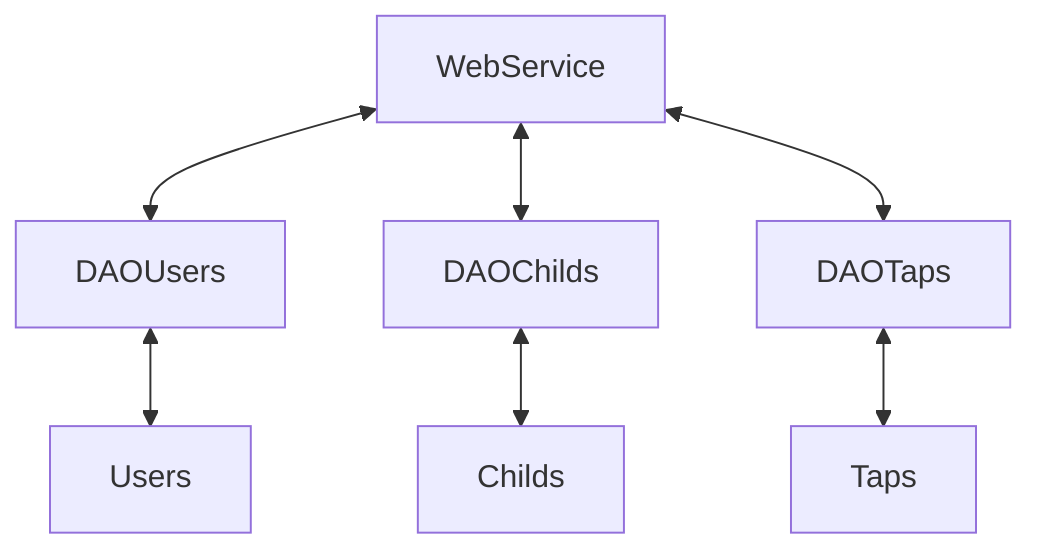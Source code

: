 flowchart TD
    A[WebService] <--> B[DAOUsers] 
    A <--> C[DAOChilds] 
    A <--> D[DAOTaps] 

    B <--> E[Users] 
    C <--> F[Childs] 
    D <--> G[Taps]